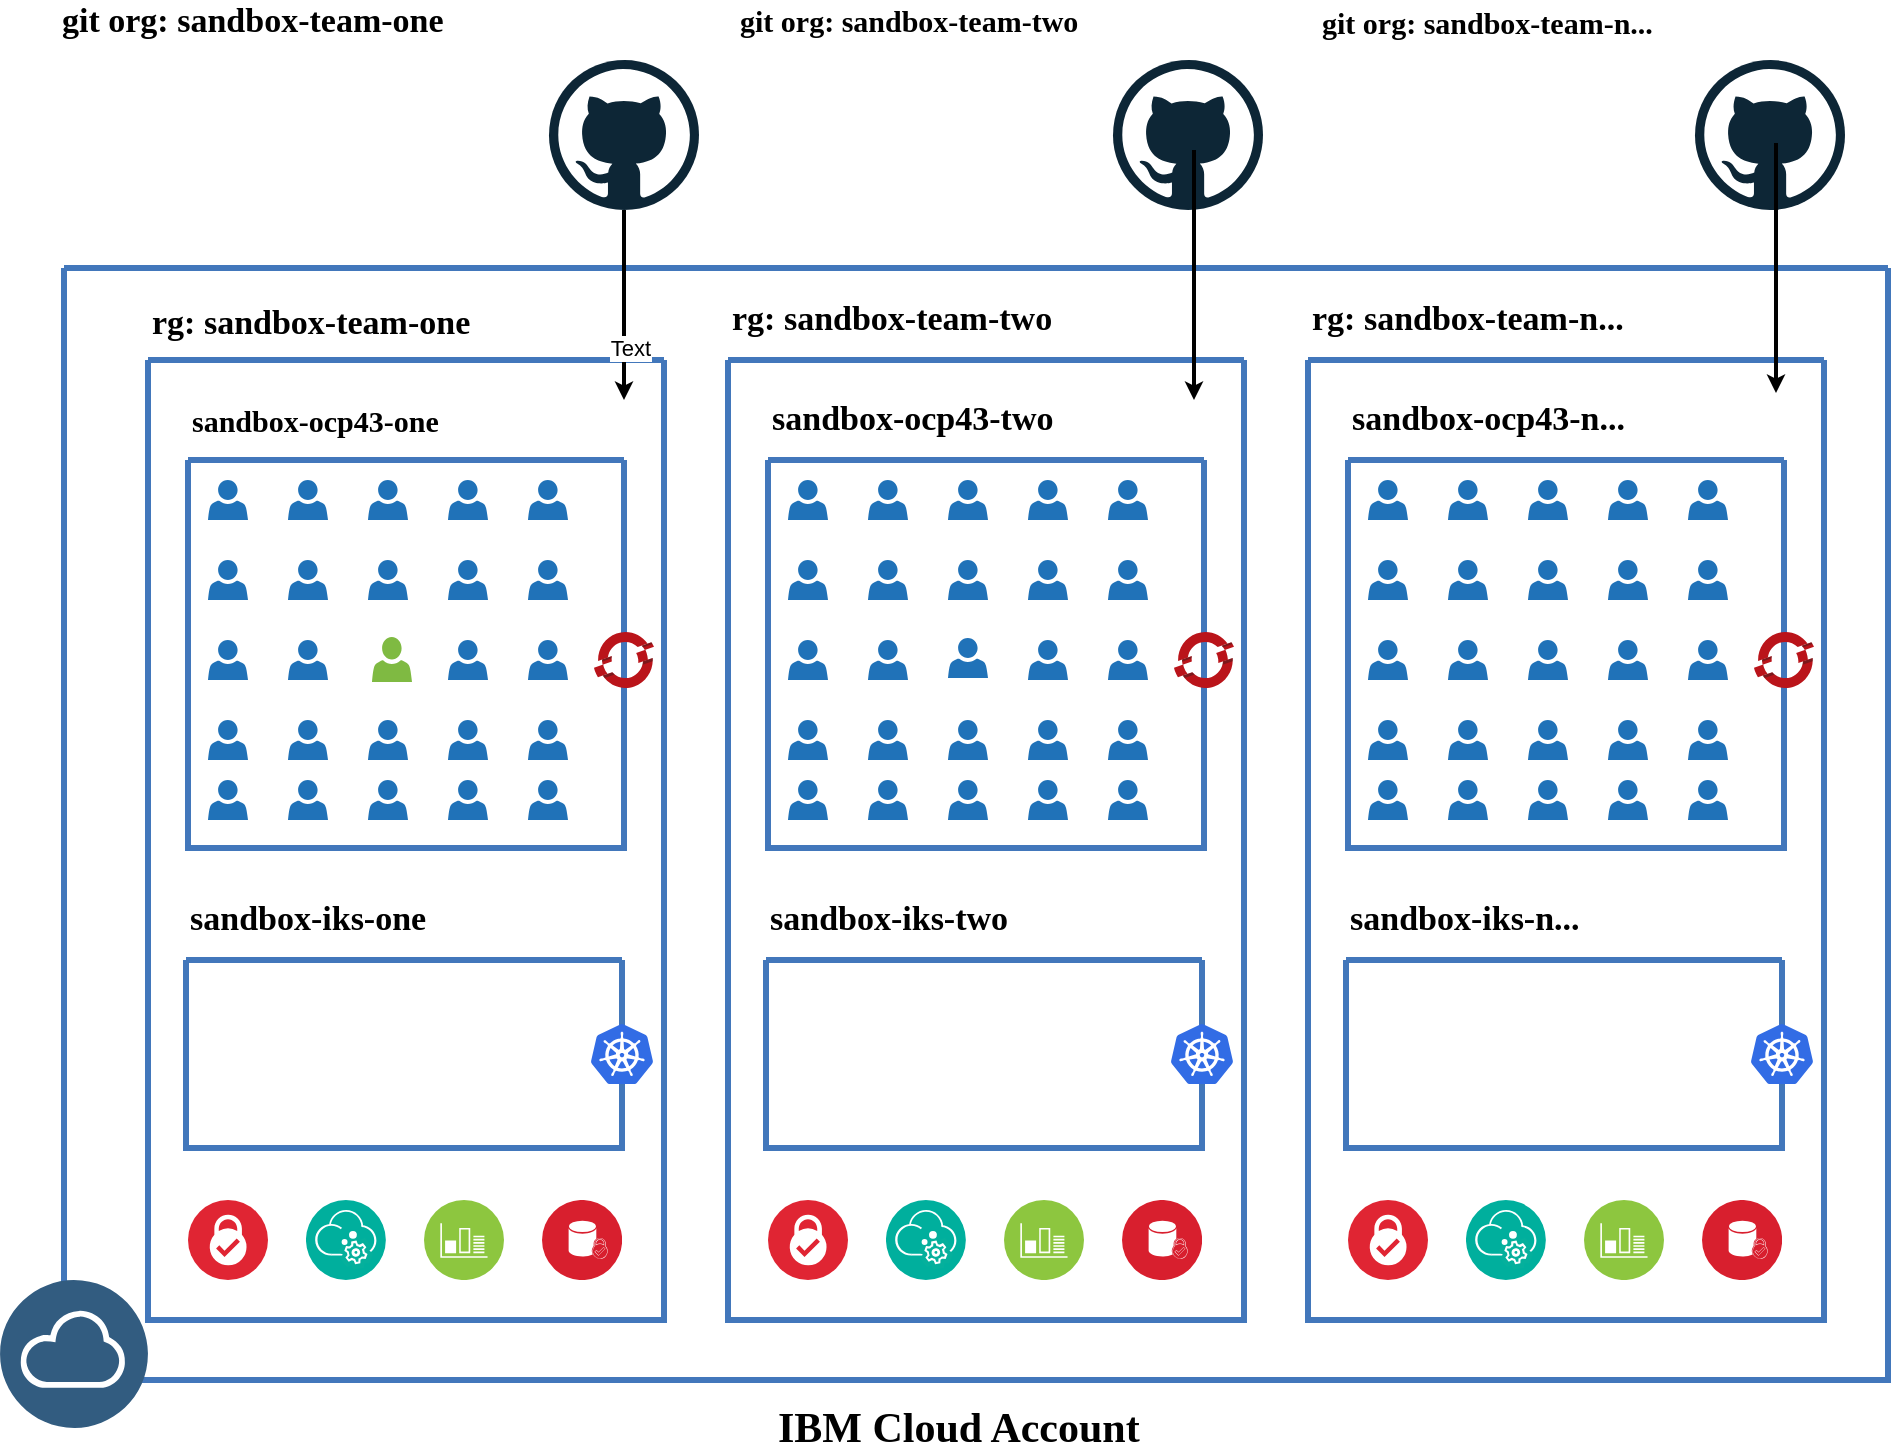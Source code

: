 <mxfile version="13.0.9" type="device"><diagram id="0d7cefc2-ccd6-e077-73ed-a8e48b0cddf6" name="Page-1"><mxGraphModel dx="1213" dy="654" grid="1" gridSize="10" guides="1" tooltips="1" connect="1" arrows="1" fold="1" page="1" pageScale="1" pageWidth="1169" pageHeight="827" background="#ffffff" math="0" shadow="0"><root><mxCell id="0"/><mxCell id="1" parent="0"/><mxCell id="2" value="" style="swimlane;shadow=0;strokeColor=#4277BB;fillColor=#ffffff;fontColor=#4277BB;align=right;startSize=0;collapsible=0;strokeWidth=3;" parent="1" vertex="1"><mxGeometry x="172" y="214" width="912" height="556" as="geometry"/></mxCell><mxCell id="28" value="" style="swimlane;shadow=0;strokeColor=#4277BB;fillColor=#ffffff;fontColor=#4277BB;align=right;startSize=0;collapsible=0;strokeWidth=3;" parent="2" vertex="1"><mxGeometry x="62" y="96" width="218" height="194" as="geometry"/></mxCell><mxCell id="-OOIp1pqSwQMhOezQ7ry-116" value="" style="pointerEvents=1;shadow=0;dashed=0;html=1;strokeColor=none;labelPosition=center;verticalLabelPosition=bottom;verticalAlign=top;outlineConnect=0;align=center;shape=mxgraph.office.users.user;fillColor=#2072B8;rounded=0;fontFamily=Lucida Console;fontSize=17;" parent="28" vertex="1"><mxGeometry x="50" y="10" width="20" height="20" as="geometry"/></mxCell><mxCell id="-OOIp1pqSwQMhOezQ7ry-117" value="" style="pointerEvents=1;shadow=0;dashed=0;html=1;strokeColor=none;labelPosition=center;verticalLabelPosition=bottom;verticalAlign=top;outlineConnect=0;align=center;shape=mxgraph.office.users.user;fillColor=#2072B8;rounded=0;fontFamily=Lucida Console;fontSize=17;" parent="28" vertex="1"><mxGeometry x="90" y="10" width="20" height="20" as="geometry"/></mxCell><mxCell id="-OOIp1pqSwQMhOezQ7ry-118" value="" style="pointerEvents=1;shadow=0;dashed=0;html=1;strokeColor=none;labelPosition=center;verticalLabelPosition=bottom;verticalAlign=top;outlineConnect=0;align=center;shape=mxgraph.office.users.user;fillColor=#2072B8;rounded=0;fontFamily=Lucida Console;fontSize=17;" parent="28" vertex="1"><mxGeometry x="130" y="10" width="20" height="20" as="geometry"/></mxCell><mxCell id="-OOIp1pqSwQMhOezQ7ry-119" value="" style="pointerEvents=1;shadow=0;dashed=0;html=1;strokeColor=none;labelPosition=center;verticalLabelPosition=bottom;verticalAlign=top;outlineConnect=0;align=center;shape=mxgraph.office.users.user;fillColor=#2072B8;rounded=0;fontFamily=Lucida Console;fontSize=17;" parent="28" vertex="1"><mxGeometry x="170" y="10" width="20" height="20" as="geometry"/></mxCell><mxCell id="-OOIp1pqSwQMhOezQ7ry-120" value="" style="pointerEvents=1;shadow=0;dashed=0;html=1;strokeColor=none;labelPosition=center;verticalLabelPosition=bottom;verticalAlign=top;outlineConnect=0;align=center;shape=mxgraph.office.users.user;fillColor=#2072B8;rounded=0;fontFamily=Lucida Console;fontSize=17;" parent="28" vertex="1"><mxGeometry x="10" y="50" width="20" height="20" as="geometry"/></mxCell><mxCell id="-OOIp1pqSwQMhOezQ7ry-121" value="" style="pointerEvents=1;shadow=0;dashed=0;html=1;strokeColor=none;labelPosition=center;verticalLabelPosition=bottom;verticalAlign=top;outlineConnect=0;align=center;shape=mxgraph.office.users.user;fillColor=#2072B8;rounded=0;fontFamily=Lucida Console;fontSize=17;" parent="28" vertex="1"><mxGeometry x="50" y="50" width="20" height="20" as="geometry"/></mxCell><mxCell id="-OOIp1pqSwQMhOezQ7ry-122" value="" style="pointerEvents=1;shadow=0;dashed=0;html=1;strokeColor=none;labelPosition=center;verticalLabelPosition=bottom;verticalAlign=top;outlineConnect=0;align=center;shape=mxgraph.office.users.user;fillColor=#2072B8;rounded=0;fontFamily=Lucida Console;fontSize=17;" parent="28" vertex="1"><mxGeometry x="90" y="50" width="20" height="20" as="geometry"/></mxCell><mxCell id="-OOIp1pqSwQMhOezQ7ry-123" value="" style="pointerEvents=1;shadow=0;dashed=0;html=1;strokeColor=none;labelPosition=center;verticalLabelPosition=bottom;verticalAlign=top;outlineConnect=0;align=center;shape=mxgraph.office.users.user;fillColor=#2072B8;rounded=0;fontFamily=Lucida Console;fontSize=17;" parent="28" vertex="1"><mxGeometry x="130" y="50" width="20" height="20" as="geometry"/></mxCell><mxCell id="-OOIp1pqSwQMhOezQ7ry-124" value="" style="pointerEvents=1;shadow=0;dashed=0;html=1;strokeColor=none;labelPosition=center;verticalLabelPosition=bottom;verticalAlign=top;outlineConnect=0;align=center;shape=mxgraph.office.users.user;fillColor=#2072B8;rounded=0;fontFamily=Lucida Console;fontSize=17;" parent="28" vertex="1"><mxGeometry x="170" y="50" width="20" height="20" as="geometry"/></mxCell><mxCell id="-OOIp1pqSwQMhOezQ7ry-125" value="" style="pointerEvents=1;shadow=0;dashed=0;html=1;strokeColor=none;labelPosition=center;verticalLabelPosition=bottom;verticalAlign=top;outlineConnect=0;align=center;shape=mxgraph.office.users.user;fillColor=#2072B8;rounded=0;fontFamily=Lucida Console;fontSize=17;" parent="28" vertex="1"><mxGeometry x="10" y="90" width="20" height="20" as="geometry"/></mxCell><mxCell id="-OOIp1pqSwQMhOezQ7ry-126" value="" style="pointerEvents=1;shadow=0;dashed=0;html=1;strokeColor=none;labelPosition=center;verticalLabelPosition=bottom;verticalAlign=top;outlineConnect=0;align=center;shape=mxgraph.office.users.user;fillColor=#2072B8;rounded=0;fontFamily=Lucida Console;fontSize=17;" parent="28" vertex="1"><mxGeometry x="50" y="90" width="20" height="20" as="geometry"/></mxCell><mxCell id="-OOIp1pqSwQMhOezQ7ry-128" value="" style="pointerEvents=1;shadow=0;dashed=0;html=1;strokeColor=none;labelPosition=center;verticalLabelPosition=bottom;verticalAlign=top;outlineConnect=0;align=center;shape=mxgraph.office.users.user;fillColor=#2072B8;rounded=0;fontFamily=Lucida Console;fontSize=17;" parent="28" vertex="1"><mxGeometry x="130" y="90" width="20" height="20" as="geometry"/></mxCell><mxCell id="-OOIp1pqSwQMhOezQ7ry-129" value="" style="pointerEvents=1;shadow=0;dashed=0;html=1;strokeColor=none;labelPosition=center;verticalLabelPosition=bottom;verticalAlign=top;outlineConnect=0;align=center;shape=mxgraph.office.users.user;fillColor=#2072B8;rounded=0;fontFamily=Lucida Console;fontSize=17;" parent="28" vertex="1"><mxGeometry x="170" y="90" width="20" height="20" as="geometry"/></mxCell><mxCell id="-OOIp1pqSwQMhOezQ7ry-130" value="" style="pointerEvents=1;shadow=0;dashed=0;html=1;strokeColor=none;labelPosition=center;verticalLabelPosition=bottom;verticalAlign=top;outlineConnect=0;align=center;shape=mxgraph.office.users.user;fillColor=#2072B8;rounded=0;fontFamily=Lucida Console;fontSize=17;" parent="28" vertex="1"><mxGeometry x="10" y="130" width="20" height="20" as="geometry"/></mxCell><mxCell id="-OOIp1pqSwQMhOezQ7ry-131" value="" style="pointerEvents=1;shadow=0;dashed=0;html=1;strokeColor=none;labelPosition=center;verticalLabelPosition=bottom;verticalAlign=top;outlineConnect=0;align=center;shape=mxgraph.office.users.user;fillColor=#2072B8;rounded=0;fontFamily=Lucida Console;fontSize=17;" parent="28" vertex="1"><mxGeometry x="50" y="130" width="20" height="20" as="geometry"/></mxCell><mxCell id="-OOIp1pqSwQMhOezQ7ry-132" value="" style="pointerEvents=1;shadow=0;dashed=0;html=1;strokeColor=none;labelPosition=center;verticalLabelPosition=bottom;verticalAlign=top;outlineConnect=0;align=center;shape=mxgraph.office.users.user;fillColor=#2072B8;rounded=0;fontFamily=Lucida Console;fontSize=17;" parent="28" vertex="1"><mxGeometry x="90" y="130" width="20" height="20" as="geometry"/></mxCell><mxCell id="-OOIp1pqSwQMhOezQ7ry-133" value="" style="pointerEvents=1;shadow=0;dashed=0;html=1;strokeColor=none;labelPosition=center;verticalLabelPosition=bottom;verticalAlign=top;outlineConnect=0;align=center;shape=mxgraph.office.users.user;fillColor=#2072B8;rounded=0;fontFamily=Lucida Console;fontSize=17;" parent="28" vertex="1"><mxGeometry x="130" y="130" width="20" height="20" as="geometry"/></mxCell><mxCell id="-OOIp1pqSwQMhOezQ7ry-134" value="" style="pointerEvents=1;shadow=0;dashed=0;html=1;strokeColor=none;labelPosition=center;verticalLabelPosition=bottom;verticalAlign=top;outlineConnect=0;align=center;shape=mxgraph.office.users.user;fillColor=#2072B8;rounded=0;fontFamily=Lucida Console;fontSize=17;" parent="28" vertex="1"><mxGeometry x="170" y="130" width="20" height="20" as="geometry"/></mxCell><mxCell id="-OOIp1pqSwQMhOezQ7ry-135" value="" style="pointerEvents=1;shadow=0;dashed=0;html=1;strokeColor=none;labelPosition=center;verticalLabelPosition=bottom;verticalAlign=top;outlineConnect=0;align=center;shape=mxgraph.office.users.user;fillColor=#2072B8;rounded=0;fontFamily=Lucida Console;fontSize=17;" parent="28" vertex="1"><mxGeometry x="10" y="160" width="20" height="20" as="geometry"/></mxCell><mxCell id="-OOIp1pqSwQMhOezQ7ry-136" value="" style="pointerEvents=1;shadow=0;dashed=0;html=1;strokeColor=none;labelPosition=center;verticalLabelPosition=bottom;verticalAlign=top;outlineConnect=0;align=center;shape=mxgraph.office.users.user;fillColor=#2072B8;rounded=0;fontFamily=Lucida Console;fontSize=17;" parent="28" vertex="1"><mxGeometry x="50" y="160" width="20" height="20" as="geometry"/></mxCell><mxCell id="-OOIp1pqSwQMhOezQ7ry-137" value="" style="pointerEvents=1;shadow=0;dashed=0;html=1;strokeColor=none;labelPosition=center;verticalLabelPosition=bottom;verticalAlign=top;outlineConnect=0;align=center;shape=mxgraph.office.users.user;fillColor=#2072B8;rounded=0;fontFamily=Lucida Console;fontSize=17;" parent="28" vertex="1"><mxGeometry x="90" y="160" width="20" height="20" as="geometry"/></mxCell><mxCell id="-OOIp1pqSwQMhOezQ7ry-138" value="" style="pointerEvents=1;shadow=0;dashed=0;html=1;strokeColor=none;labelPosition=center;verticalLabelPosition=bottom;verticalAlign=top;outlineConnect=0;align=center;shape=mxgraph.office.users.user;fillColor=#2072B8;rounded=0;fontFamily=Lucida Console;fontSize=17;" parent="28" vertex="1"><mxGeometry x="130" y="160" width="20" height="20" as="geometry"/></mxCell><mxCell id="-OOIp1pqSwQMhOezQ7ry-139" value="" style="pointerEvents=1;shadow=0;dashed=0;html=1;strokeColor=none;labelPosition=center;verticalLabelPosition=bottom;verticalAlign=top;outlineConnect=0;align=center;shape=mxgraph.office.users.user;fillColor=#2072B8;rounded=0;fontFamily=Lucida Console;fontSize=17;" parent="28" vertex="1"><mxGeometry x="170" y="160" width="20" height="20" as="geometry"/></mxCell><mxCell id="-OOIp1pqSwQMhOezQ7ry-141" value="" style="pointerEvents=1;shadow=0;dashed=0;html=1;strokeColor=none;labelPosition=center;verticalLabelPosition=bottom;verticalAlign=top;outlineConnect=0;align=center;shape=mxgraph.office.users.user;fillColor=#7FBA42;rounded=0;fontFamily=Lucida Console;fontSize=17;" parent="28" vertex="1"><mxGeometry x="92" y="88.5" width="20" height="22.5" as="geometry"/></mxCell><mxCell id="-OOIp1pqSwQMhOezQ7ry-110" value="" style="aspect=fixed;html=1;points=[];align=center;image;fontSize=12;image=img/lib/mscae/OpenShift.svg;rounded=0;" parent="28" vertex="1"><mxGeometry x="203" y="86" width="30" height="28" as="geometry"/></mxCell><mxCell id="-OOIp1pqSwQMhOezQ7ry-109" value="&lt;font face=&quot;Verdana&quot; style=&quot;font-size: 17px&quot;&gt;rg: sandbox-team-one&lt;/font&gt;" style="text;html=1;strokeColor=none;fillColor=none;align=left;verticalAlign=middle;whiteSpace=wrap;rounded=0;fontStyle=1;fontFamily=Lucida Console;fontSize=21;" parent="2" vertex="1"><mxGeometry x="42" y="16" width="238" height="20" as="geometry"/></mxCell><mxCell id="-OOIp1pqSwQMhOezQ7ry-114" value="sandbox-ocp43-one" style="text;html=1;strokeColor=none;fillColor=none;align=left;verticalAlign=middle;whiteSpace=wrap;rounded=0;fontStyle=1;fontFamily=Verdana;fontSize=15;" parent="2" vertex="1"><mxGeometry x="62" y="66" width="218" height="20" as="geometry"/></mxCell><mxCell id="-OOIp1pqSwQMhOezQ7ry-167" value="" style="swimlane;shadow=0;strokeColor=#4277BB;fillColor=#ffffff;fontColor=#4277BB;align=right;startSize=0;collapsible=0;strokeWidth=3;" parent="2" vertex="1"><mxGeometry x="61" y="346" width="218" height="94" as="geometry"/></mxCell><mxCell id="-OOIp1pqSwQMhOezQ7ry-192" value="" style="aspect=fixed;html=1;points=[];align=center;image;fontSize=12;image=img/lib/mscae/Kubernetes.svg;rounded=0;" parent="-OOIp1pqSwQMhOezQ7ry-167" vertex="1"><mxGeometry x="202.5" y="32" width="31" height="30" as="geometry"/></mxCell><mxCell id="-OOIp1pqSwQMhOezQ7ry-193" value="" style="aspect=fixed;perimeter=ellipsePerimeter;html=1;align=center;shadow=0;dashed=0;fontColor=#4277BB;labelBackgroundColor=#ffffff;fontSize=12;spacingTop=3;image;image=img/lib/ibm/security/security_services.svg;rounded=0;" parent="2" vertex="1"><mxGeometry x="62" y="466" width="40" height="40" as="geometry"/></mxCell><mxCell id="-OOIp1pqSwQMhOezQ7ry-194" value="" style="aspect=fixed;perimeter=ellipsePerimeter;html=1;align=center;shadow=0;dashed=0;fontColor=#4277BB;labelBackgroundColor=#ffffff;fontSize=12;spacingTop=3;image;image=img/lib/ibm/management/data_services.svg;rounded=0;" parent="2" vertex="1"><mxGeometry x="121" y="466" width="40" height="40" as="geometry"/></mxCell><mxCell id="-OOIp1pqSwQMhOezQ7ry-195" value="" style="aspect=fixed;perimeter=ellipsePerimeter;html=1;align=center;shadow=0;dashed=0;fontColor=#4277BB;labelBackgroundColor=#ffffff;fontSize=12;spacingTop=3;image;image=img/lib/ibm/infrastructure/monitoring_logging.svg;rounded=0;" parent="2" vertex="1"><mxGeometry x="180" y="466" width="40" height="40" as="geometry"/></mxCell><mxCell id="-OOIp1pqSwQMhOezQ7ry-199" value="" style="aspect=fixed;perimeter=ellipsePerimeter;html=1;align=center;shadow=0;dashed=0;fontColor=#4277BB;labelBackgroundColor=#ffffff;fontSize=12;spacingTop=3;image;image=img/lib/ibm/security/data_security.svg;rounded=0;" parent="2" vertex="1"><mxGeometry x="239" y="466" width="40" height="40" as="geometry"/></mxCell><mxCell id="-OOIp1pqSwQMhOezQ7ry-200" value="sandbox-iks-one" style="text;html=1;strokeColor=none;fillColor=none;align=left;verticalAlign=middle;whiteSpace=wrap;rounded=0;fontStyle=1;fontFamily=Verdana;fontSize=17;" parent="2" vertex="1"><mxGeometry x="61" y="316" width="218" height="20" as="geometry"/></mxCell><mxCell id="-OOIp1pqSwQMhOezQ7ry-201" value="" style="swimlane;shadow=0;strokeColor=#4277BB;fillColor=#ffffff;fontColor=#4277BB;align=right;startSize=0;collapsible=0;strokeWidth=3;" parent="2" vertex="1"><mxGeometry x="352" y="96" width="218" height="194" as="geometry"/></mxCell><mxCell id="-OOIp1pqSwQMhOezQ7ry-202" value="" style="pointerEvents=1;shadow=0;dashed=0;html=1;strokeColor=none;labelPosition=center;verticalLabelPosition=bottom;verticalAlign=top;outlineConnect=0;align=center;shape=mxgraph.office.users.user;fillColor=#2072B8;rounded=0;fontFamily=Lucida Console;fontSize=17;" parent="-OOIp1pqSwQMhOezQ7ry-201" vertex="1"><mxGeometry x="50" y="10" width="20" height="20" as="geometry"/></mxCell><mxCell id="-OOIp1pqSwQMhOezQ7ry-203" value="" style="pointerEvents=1;shadow=0;dashed=0;html=1;strokeColor=none;labelPosition=center;verticalLabelPosition=bottom;verticalAlign=top;outlineConnect=0;align=center;shape=mxgraph.office.users.user;fillColor=#2072B8;rounded=0;fontFamily=Lucida Console;fontSize=17;" parent="-OOIp1pqSwQMhOezQ7ry-201" vertex="1"><mxGeometry x="90" y="10" width="20" height="20" as="geometry"/></mxCell><mxCell id="-OOIp1pqSwQMhOezQ7ry-204" value="" style="pointerEvents=1;shadow=0;dashed=0;html=1;strokeColor=none;labelPosition=center;verticalLabelPosition=bottom;verticalAlign=top;outlineConnect=0;align=center;shape=mxgraph.office.users.user;fillColor=#2072B8;rounded=0;fontFamily=Lucida Console;fontSize=17;" parent="-OOIp1pqSwQMhOezQ7ry-201" vertex="1"><mxGeometry x="130" y="10" width="20" height="20" as="geometry"/></mxCell><mxCell id="-OOIp1pqSwQMhOezQ7ry-205" value="" style="pointerEvents=1;shadow=0;dashed=0;html=1;strokeColor=none;labelPosition=center;verticalLabelPosition=bottom;verticalAlign=top;outlineConnect=0;align=center;shape=mxgraph.office.users.user;fillColor=#2072B8;rounded=0;fontFamily=Lucida Console;fontSize=17;" parent="-OOIp1pqSwQMhOezQ7ry-201" vertex="1"><mxGeometry x="170" y="10" width="20" height="20" as="geometry"/></mxCell><mxCell id="-OOIp1pqSwQMhOezQ7ry-206" value="" style="pointerEvents=1;shadow=0;dashed=0;html=1;strokeColor=none;labelPosition=center;verticalLabelPosition=bottom;verticalAlign=top;outlineConnect=0;align=center;shape=mxgraph.office.users.user;fillColor=#2072B8;rounded=0;fontFamily=Lucida Console;fontSize=17;" parent="-OOIp1pqSwQMhOezQ7ry-201" vertex="1"><mxGeometry x="10" y="50" width="20" height="20" as="geometry"/></mxCell><mxCell id="-OOIp1pqSwQMhOezQ7ry-207" value="" style="pointerEvents=1;shadow=0;dashed=0;html=1;strokeColor=none;labelPosition=center;verticalLabelPosition=bottom;verticalAlign=top;outlineConnect=0;align=center;shape=mxgraph.office.users.user;fillColor=#2072B8;rounded=0;fontFamily=Lucida Console;fontSize=17;" parent="-OOIp1pqSwQMhOezQ7ry-201" vertex="1"><mxGeometry x="50" y="50" width="20" height="20" as="geometry"/></mxCell><mxCell id="-OOIp1pqSwQMhOezQ7ry-208" value="" style="pointerEvents=1;shadow=0;dashed=0;html=1;strokeColor=none;labelPosition=center;verticalLabelPosition=bottom;verticalAlign=top;outlineConnect=0;align=center;shape=mxgraph.office.users.user;fillColor=#2072B8;rounded=0;fontFamily=Lucida Console;fontSize=17;" parent="-OOIp1pqSwQMhOezQ7ry-201" vertex="1"><mxGeometry x="90" y="50" width="20" height="20" as="geometry"/></mxCell><mxCell id="-OOIp1pqSwQMhOezQ7ry-209" value="" style="pointerEvents=1;shadow=0;dashed=0;html=1;strokeColor=none;labelPosition=center;verticalLabelPosition=bottom;verticalAlign=top;outlineConnect=0;align=center;shape=mxgraph.office.users.user;fillColor=#2072B8;rounded=0;fontFamily=Lucida Console;fontSize=17;" parent="-OOIp1pqSwQMhOezQ7ry-201" vertex="1"><mxGeometry x="130" y="50" width="20" height="20" as="geometry"/></mxCell><mxCell id="-OOIp1pqSwQMhOezQ7ry-210" value="" style="pointerEvents=1;shadow=0;dashed=0;html=1;strokeColor=none;labelPosition=center;verticalLabelPosition=bottom;verticalAlign=top;outlineConnect=0;align=center;shape=mxgraph.office.users.user;fillColor=#2072B8;rounded=0;fontFamily=Lucida Console;fontSize=17;" parent="-OOIp1pqSwQMhOezQ7ry-201" vertex="1"><mxGeometry x="170" y="50" width="20" height="20" as="geometry"/></mxCell><mxCell id="-OOIp1pqSwQMhOezQ7ry-211" value="" style="pointerEvents=1;shadow=0;dashed=0;html=1;strokeColor=none;labelPosition=center;verticalLabelPosition=bottom;verticalAlign=top;outlineConnect=0;align=center;shape=mxgraph.office.users.user;fillColor=#2072B8;rounded=0;fontFamily=Lucida Console;fontSize=17;" parent="-OOIp1pqSwQMhOezQ7ry-201" vertex="1"><mxGeometry x="10" y="90" width="20" height="20" as="geometry"/></mxCell><mxCell id="-OOIp1pqSwQMhOezQ7ry-212" value="" style="pointerEvents=1;shadow=0;dashed=0;html=1;strokeColor=none;labelPosition=center;verticalLabelPosition=bottom;verticalAlign=top;outlineConnect=0;align=center;shape=mxgraph.office.users.user;fillColor=#2072B8;rounded=0;fontFamily=Lucida Console;fontSize=17;" parent="-OOIp1pqSwQMhOezQ7ry-201" vertex="1"><mxGeometry x="50" y="90" width="20" height="20" as="geometry"/></mxCell><mxCell id="-OOIp1pqSwQMhOezQ7ry-213" value="" style="pointerEvents=1;shadow=0;dashed=0;html=1;strokeColor=none;labelPosition=center;verticalLabelPosition=bottom;verticalAlign=top;outlineConnect=0;align=center;shape=mxgraph.office.users.user;fillColor=#2072B8;rounded=0;fontFamily=Lucida Console;fontSize=17;" parent="-OOIp1pqSwQMhOezQ7ry-201" vertex="1"><mxGeometry x="130" y="90" width="20" height="20" as="geometry"/></mxCell><mxCell id="-OOIp1pqSwQMhOezQ7ry-214" value="" style="pointerEvents=1;shadow=0;dashed=0;html=1;strokeColor=none;labelPosition=center;verticalLabelPosition=bottom;verticalAlign=top;outlineConnect=0;align=center;shape=mxgraph.office.users.user;fillColor=#2072B8;rounded=0;fontFamily=Lucida Console;fontSize=17;" parent="-OOIp1pqSwQMhOezQ7ry-201" vertex="1"><mxGeometry x="170" y="90" width="20" height="20" as="geometry"/></mxCell><mxCell id="-OOIp1pqSwQMhOezQ7ry-215" value="" style="pointerEvents=1;shadow=0;dashed=0;html=1;strokeColor=none;labelPosition=center;verticalLabelPosition=bottom;verticalAlign=top;outlineConnect=0;align=center;shape=mxgraph.office.users.user;fillColor=#2072B8;rounded=0;fontFamily=Lucida Console;fontSize=17;" parent="-OOIp1pqSwQMhOezQ7ry-201" vertex="1"><mxGeometry x="10" y="130" width="20" height="20" as="geometry"/></mxCell><mxCell id="-OOIp1pqSwQMhOezQ7ry-216" value="" style="pointerEvents=1;shadow=0;dashed=0;html=1;strokeColor=none;labelPosition=center;verticalLabelPosition=bottom;verticalAlign=top;outlineConnect=0;align=center;shape=mxgraph.office.users.user;fillColor=#2072B8;rounded=0;fontFamily=Lucida Console;fontSize=17;" parent="-OOIp1pqSwQMhOezQ7ry-201" vertex="1"><mxGeometry x="50" y="130" width="20" height="20" as="geometry"/></mxCell><mxCell id="-OOIp1pqSwQMhOezQ7ry-217" value="" style="pointerEvents=1;shadow=0;dashed=0;html=1;strokeColor=none;labelPosition=center;verticalLabelPosition=bottom;verticalAlign=top;outlineConnect=0;align=center;shape=mxgraph.office.users.user;fillColor=#2072B8;rounded=0;fontFamily=Lucida Console;fontSize=17;" parent="-OOIp1pqSwQMhOezQ7ry-201" vertex="1"><mxGeometry x="90" y="130" width="20" height="20" as="geometry"/></mxCell><mxCell id="-OOIp1pqSwQMhOezQ7ry-218" value="" style="pointerEvents=1;shadow=0;dashed=0;html=1;strokeColor=none;labelPosition=center;verticalLabelPosition=bottom;verticalAlign=top;outlineConnect=0;align=center;shape=mxgraph.office.users.user;fillColor=#2072B8;rounded=0;fontFamily=Lucida Console;fontSize=17;" parent="-OOIp1pqSwQMhOezQ7ry-201" vertex="1"><mxGeometry x="130" y="130" width="20" height="20" as="geometry"/></mxCell><mxCell id="-OOIp1pqSwQMhOezQ7ry-219" value="" style="pointerEvents=1;shadow=0;dashed=0;html=1;strokeColor=none;labelPosition=center;verticalLabelPosition=bottom;verticalAlign=top;outlineConnect=0;align=center;shape=mxgraph.office.users.user;fillColor=#2072B8;rounded=0;fontFamily=Lucida Console;fontSize=17;" parent="-OOIp1pqSwQMhOezQ7ry-201" vertex="1"><mxGeometry x="170" y="130" width="20" height="20" as="geometry"/></mxCell><mxCell id="-OOIp1pqSwQMhOezQ7ry-220" value="" style="pointerEvents=1;shadow=0;dashed=0;html=1;strokeColor=none;labelPosition=center;verticalLabelPosition=bottom;verticalAlign=top;outlineConnect=0;align=center;shape=mxgraph.office.users.user;fillColor=#2072B8;rounded=0;fontFamily=Lucida Console;fontSize=17;" parent="-OOIp1pqSwQMhOezQ7ry-201" vertex="1"><mxGeometry x="10" y="160" width="20" height="20" as="geometry"/></mxCell><mxCell id="-OOIp1pqSwQMhOezQ7ry-221" value="" style="pointerEvents=1;shadow=0;dashed=0;html=1;strokeColor=none;labelPosition=center;verticalLabelPosition=bottom;verticalAlign=top;outlineConnect=0;align=center;shape=mxgraph.office.users.user;fillColor=#2072B8;rounded=0;fontFamily=Lucida Console;fontSize=17;" parent="-OOIp1pqSwQMhOezQ7ry-201" vertex="1"><mxGeometry x="50" y="160" width="20" height="20" as="geometry"/></mxCell><mxCell id="-OOIp1pqSwQMhOezQ7ry-222" value="" style="pointerEvents=1;shadow=0;dashed=0;html=1;strokeColor=none;labelPosition=center;verticalLabelPosition=bottom;verticalAlign=top;outlineConnect=0;align=center;shape=mxgraph.office.users.user;fillColor=#2072B8;rounded=0;fontFamily=Lucida Console;fontSize=17;" parent="-OOIp1pqSwQMhOezQ7ry-201" vertex="1"><mxGeometry x="90" y="160" width="20" height="20" as="geometry"/></mxCell><mxCell id="-OOIp1pqSwQMhOezQ7ry-223" value="" style="pointerEvents=1;shadow=0;dashed=0;html=1;strokeColor=none;labelPosition=center;verticalLabelPosition=bottom;verticalAlign=top;outlineConnect=0;align=center;shape=mxgraph.office.users.user;fillColor=#2072B8;rounded=0;fontFamily=Lucida Console;fontSize=17;" parent="-OOIp1pqSwQMhOezQ7ry-201" vertex="1"><mxGeometry x="130" y="160" width="20" height="20" as="geometry"/></mxCell><mxCell id="-OOIp1pqSwQMhOezQ7ry-224" value="" style="pointerEvents=1;shadow=0;dashed=0;html=1;strokeColor=none;labelPosition=center;verticalLabelPosition=bottom;verticalAlign=top;outlineConnect=0;align=center;shape=mxgraph.office.users.user;fillColor=#2072B8;rounded=0;fontFamily=Lucida Console;fontSize=17;" parent="-OOIp1pqSwQMhOezQ7ry-201" vertex="1"><mxGeometry x="170" y="160" width="20" height="20" as="geometry"/></mxCell><mxCell id="-OOIp1pqSwQMhOezQ7ry-226" value="" style="aspect=fixed;html=1;points=[];align=center;image;fontSize=12;image=img/lib/mscae/OpenShift.svg;rounded=0;" parent="-OOIp1pqSwQMhOezQ7ry-201" vertex="1"><mxGeometry x="203" y="86" width="30" height="28" as="geometry"/></mxCell><mxCell id="SDBtwPa_CXdhJdDUrh7E-28" value="" style="pointerEvents=1;shadow=0;dashed=0;html=1;strokeColor=none;labelPosition=center;verticalLabelPosition=bottom;verticalAlign=top;outlineConnect=0;align=center;shape=mxgraph.office.users.user;fillColor=#2072B8;rounded=0;fontFamily=Lucida Console;fontSize=17;" parent="-OOIp1pqSwQMhOezQ7ry-201" vertex="1"><mxGeometry x="90" y="89" width="20" height="20" as="geometry"/></mxCell><mxCell id="-OOIp1pqSwQMhOezQ7ry-227" value="rg: sandbox-team-two" style="text;html=1;strokeColor=none;fillColor=none;align=left;verticalAlign=middle;whiteSpace=wrap;rounded=0;fontStyle=1;fontFamily=Verdana;fontSize=17;" parent="2" vertex="1"><mxGeometry x="332" y="16" width="238" height="20" as="geometry"/></mxCell><mxCell id="-OOIp1pqSwQMhOezQ7ry-228" value="sandbox-ocp43-two" style="text;html=1;strokeColor=none;fillColor=none;align=left;verticalAlign=middle;whiteSpace=wrap;rounded=0;fontStyle=1;fontFamily=Verdana;fontSize=17;" parent="2" vertex="1"><mxGeometry x="352" y="66" width="218" height="20" as="geometry"/></mxCell><mxCell id="-OOIp1pqSwQMhOezQ7ry-229" value="" style="swimlane;shadow=0;strokeColor=#4277BB;fillColor=#ffffff;fontColor=#4277BB;align=right;startSize=0;collapsible=0;strokeWidth=3;" parent="2" vertex="1"><mxGeometry x="351" y="346" width="218" height="94" as="geometry"/></mxCell><mxCell id="-OOIp1pqSwQMhOezQ7ry-230" value="" style="aspect=fixed;html=1;points=[];align=center;image;fontSize=12;image=img/lib/mscae/Kubernetes.svg;rounded=0;" parent="-OOIp1pqSwQMhOezQ7ry-229" vertex="1"><mxGeometry x="202.5" y="32" width="31" height="30" as="geometry"/></mxCell><mxCell id="-OOIp1pqSwQMhOezQ7ry-231" value="" style="aspect=fixed;perimeter=ellipsePerimeter;html=1;align=center;shadow=0;dashed=0;fontColor=#4277BB;labelBackgroundColor=#ffffff;fontSize=12;spacingTop=3;image;image=img/lib/ibm/security/security_services.svg;rounded=0;" parent="2" vertex="1"><mxGeometry x="352" y="466" width="40" height="40" as="geometry"/></mxCell><mxCell id="-OOIp1pqSwQMhOezQ7ry-232" value="" style="aspect=fixed;perimeter=ellipsePerimeter;html=1;align=center;shadow=0;dashed=0;fontColor=#4277BB;labelBackgroundColor=#ffffff;fontSize=12;spacingTop=3;image;image=img/lib/ibm/management/data_services.svg;rounded=0;" parent="2" vertex="1"><mxGeometry x="411" y="466" width="40" height="40" as="geometry"/></mxCell><mxCell id="-OOIp1pqSwQMhOezQ7ry-233" value="" style="aspect=fixed;perimeter=ellipsePerimeter;html=1;align=center;shadow=0;dashed=0;fontColor=#4277BB;labelBackgroundColor=#ffffff;fontSize=12;spacingTop=3;image;image=img/lib/ibm/infrastructure/monitoring_logging.svg;rounded=0;" parent="2" vertex="1"><mxGeometry x="470" y="466" width="40" height="40" as="geometry"/></mxCell><mxCell id="-OOIp1pqSwQMhOezQ7ry-234" value="" style="aspect=fixed;perimeter=ellipsePerimeter;html=1;align=center;shadow=0;dashed=0;fontColor=#4277BB;labelBackgroundColor=#ffffff;fontSize=12;spacingTop=3;image;image=img/lib/ibm/security/data_security.svg;rounded=0;" parent="2" vertex="1"><mxGeometry x="529" y="466" width="40" height="40" as="geometry"/></mxCell><mxCell id="-OOIp1pqSwQMhOezQ7ry-235" value="sandbox-iks-two" style="text;html=1;strokeColor=none;fillColor=none;align=left;verticalAlign=middle;whiteSpace=wrap;rounded=0;fontStyle=1;fontFamily=Verdana;fontSize=17;" parent="2" vertex="1"><mxGeometry x="351" y="316" width="218" height="20" as="geometry"/></mxCell><mxCell id="-OOIp1pqSwQMhOezQ7ry-236" value="" style="swimlane;shadow=0;strokeColor=#4277BB;fillColor=#ffffff;fontColor=#4277BB;align=right;startSize=0;collapsible=0;strokeWidth=3;" parent="2" vertex="1"><mxGeometry x="332" y="46" width="258" height="480" as="geometry"/></mxCell><mxCell id="-OOIp1pqSwQMhOezQ7ry-237" value="" style="pointerEvents=1;shadow=0;dashed=0;html=1;strokeColor=none;labelPosition=center;verticalLabelPosition=bottom;verticalAlign=top;outlineConnect=0;align=center;shape=mxgraph.office.users.user;fillColor=#2072B8;rounded=0;fontFamily=Lucida Console;fontSize=17;" parent="-OOIp1pqSwQMhOezQ7ry-236" vertex="1"><mxGeometry x="30" y="60" width="20" height="20" as="geometry"/></mxCell><mxCell id="-OOIp1pqSwQMhOezQ7ry-238" value="" style="swimlane;shadow=0;strokeColor=#4277BB;fillColor=#ffffff;fontColor=#4277BB;align=right;startSize=0;collapsible=0;strokeWidth=3;" parent="2" vertex="1"><mxGeometry x="642" y="96" width="218" height="194" as="geometry"/></mxCell><mxCell id="-OOIp1pqSwQMhOezQ7ry-239" value="" style="pointerEvents=1;shadow=0;dashed=0;html=1;strokeColor=none;labelPosition=center;verticalLabelPosition=bottom;verticalAlign=top;outlineConnect=0;align=center;shape=mxgraph.office.users.user;fillColor=#2072B8;rounded=0;fontFamily=Lucida Console;fontSize=17;" parent="-OOIp1pqSwQMhOezQ7ry-238" vertex="1"><mxGeometry x="50" y="10" width="20" height="20" as="geometry"/></mxCell><mxCell id="-OOIp1pqSwQMhOezQ7ry-240" value="" style="pointerEvents=1;shadow=0;dashed=0;html=1;strokeColor=none;labelPosition=center;verticalLabelPosition=bottom;verticalAlign=top;outlineConnect=0;align=center;shape=mxgraph.office.users.user;fillColor=#2072B8;rounded=0;fontFamily=Lucida Console;fontSize=17;" parent="-OOIp1pqSwQMhOezQ7ry-238" vertex="1"><mxGeometry x="90" y="10" width="20" height="20" as="geometry"/></mxCell><mxCell id="-OOIp1pqSwQMhOezQ7ry-241" value="" style="pointerEvents=1;shadow=0;dashed=0;html=1;strokeColor=none;labelPosition=center;verticalLabelPosition=bottom;verticalAlign=top;outlineConnect=0;align=center;shape=mxgraph.office.users.user;fillColor=#2072B8;rounded=0;fontFamily=Lucida Console;fontSize=17;" parent="-OOIp1pqSwQMhOezQ7ry-238" vertex="1"><mxGeometry x="130" y="10" width="20" height="20" as="geometry"/></mxCell><mxCell id="-OOIp1pqSwQMhOezQ7ry-242" value="" style="pointerEvents=1;shadow=0;dashed=0;html=1;strokeColor=none;labelPosition=center;verticalLabelPosition=bottom;verticalAlign=top;outlineConnect=0;align=center;shape=mxgraph.office.users.user;fillColor=#2072B8;rounded=0;fontFamily=Lucida Console;fontSize=17;" parent="-OOIp1pqSwQMhOezQ7ry-238" vertex="1"><mxGeometry x="170" y="10" width="20" height="20" as="geometry"/></mxCell><mxCell id="-OOIp1pqSwQMhOezQ7ry-243" value="" style="pointerEvents=1;shadow=0;dashed=0;html=1;strokeColor=none;labelPosition=center;verticalLabelPosition=bottom;verticalAlign=top;outlineConnect=0;align=center;shape=mxgraph.office.users.user;fillColor=#2072B8;rounded=0;fontFamily=Lucida Console;fontSize=17;" parent="-OOIp1pqSwQMhOezQ7ry-238" vertex="1"><mxGeometry x="10" y="50" width="20" height="20" as="geometry"/></mxCell><mxCell id="-OOIp1pqSwQMhOezQ7ry-244" value="" style="pointerEvents=1;shadow=0;dashed=0;html=1;strokeColor=none;labelPosition=center;verticalLabelPosition=bottom;verticalAlign=top;outlineConnect=0;align=center;shape=mxgraph.office.users.user;fillColor=#2072B8;rounded=0;fontFamily=Lucida Console;fontSize=17;" parent="-OOIp1pqSwQMhOezQ7ry-238" vertex="1"><mxGeometry x="50" y="50" width="20" height="20" as="geometry"/></mxCell><mxCell id="-OOIp1pqSwQMhOezQ7ry-245" value="" style="pointerEvents=1;shadow=0;dashed=0;html=1;strokeColor=none;labelPosition=center;verticalLabelPosition=bottom;verticalAlign=top;outlineConnect=0;align=center;shape=mxgraph.office.users.user;fillColor=#2072B8;rounded=0;fontFamily=Lucida Console;fontSize=17;" parent="-OOIp1pqSwQMhOezQ7ry-238" vertex="1"><mxGeometry x="90" y="50" width="20" height="20" as="geometry"/></mxCell><mxCell id="-OOIp1pqSwQMhOezQ7ry-246" value="" style="pointerEvents=1;shadow=0;dashed=0;html=1;strokeColor=none;labelPosition=center;verticalLabelPosition=bottom;verticalAlign=top;outlineConnect=0;align=center;shape=mxgraph.office.users.user;fillColor=#2072B8;rounded=0;fontFamily=Lucida Console;fontSize=17;" parent="-OOIp1pqSwQMhOezQ7ry-238" vertex="1"><mxGeometry x="130" y="50" width="20" height="20" as="geometry"/></mxCell><mxCell id="-OOIp1pqSwQMhOezQ7ry-247" value="" style="pointerEvents=1;shadow=0;dashed=0;html=1;strokeColor=none;labelPosition=center;verticalLabelPosition=bottom;verticalAlign=top;outlineConnect=0;align=center;shape=mxgraph.office.users.user;fillColor=#2072B8;rounded=0;fontFamily=Lucida Console;fontSize=17;" parent="-OOIp1pqSwQMhOezQ7ry-238" vertex="1"><mxGeometry x="170" y="50" width="20" height="20" as="geometry"/></mxCell><mxCell id="-OOIp1pqSwQMhOezQ7ry-248" value="" style="pointerEvents=1;shadow=0;dashed=0;html=1;strokeColor=none;labelPosition=center;verticalLabelPosition=bottom;verticalAlign=top;outlineConnect=0;align=center;shape=mxgraph.office.users.user;fillColor=#2072B8;rounded=0;fontFamily=Lucida Console;fontSize=17;" parent="-OOIp1pqSwQMhOezQ7ry-238" vertex="1"><mxGeometry x="10" y="90" width="20" height="20" as="geometry"/></mxCell><mxCell id="-OOIp1pqSwQMhOezQ7ry-249" value="" style="pointerEvents=1;shadow=0;dashed=0;html=1;strokeColor=none;labelPosition=center;verticalLabelPosition=bottom;verticalAlign=top;outlineConnect=0;align=center;shape=mxgraph.office.users.user;fillColor=#2072B8;rounded=0;fontFamily=Lucida Console;fontSize=17;" parent="-OOIp1pqSwQMhOezQ7ry-238" vertex="1"><mxGeometry x="50" y="90" width="20" height="20" as="geometry"/></mxCell><mxCell id="-OOIp1pqSwQMhOezQ7ry-250" value="" style="pointerEvents=1;shadow=0;dashed=0;html=1;strokeColor=none;labelPosition=center;verticalLabelPosition=bottom;verticalAlign=top;outlineConnect=0;align=center;shape=mxgraph.office.users.user;fillColor=#2072B8;rounded=0;fontFamily=Lucida Console;fontSize=17;" parent="-OOIp1pqSwQMhOezQ7ry-238" vertex="1"><mxGeometry x="130" y="90" width="20" height="20" as="geometry"/></mxCell><mxCell id="-OOIp1pqSwQMhOezQ7ry-251" value="" style="pointerEvents=1;shadow=0;dashed=0;html=1;strokeColor=none;labelPosition=center;verticalLabelPosition=bottom;verticalAlign=top;outlineConnect=0;align=center;shape=mxgraph.office.users.user;fillColor=#2072B8;rounded=0;fontFamily=Lucida Console;fontSize=17;" parent="-OOIp1pqSwQMhOezQ7ry-238" vertex="1"><mxGeometry x="170" y="90" width="20" height="20" as="geometry"/></mxCell><mxCell id="-OOIp1pqSwQMhOezQ7ry-252" value="" style="pointerEvents=1;shadow=0;dashed=0;html=1;strokeColor=none;labelPosition=center;verticalLabelPosition=bottom;verticalAlign=top;outlineConnect=0;align=center;shape=mxgraph.office.users.user;fillColor=#2072B8;rounded=0;fontFamily=Lucida Console;fontSize=17;" parent="-OOIp1pqSwQMhOezQ7ry-238" vertex="1"><mxGeometry x="10" y="130" width="20" height="20" as="geometry"/></mxCell><mxCell id="-OOIp1pqSwQMhOezQ7ry-253" value="" style="pointerEvents=1;shadow=0;dashed=0;html=1;strokeColor=none;labelPosition=center;verticalLabelPosition=bottom;verticalAlign=top;outlineConnect=0;align=center;shape=mxgraph.office.users.user;fillColor=#2072B8;rounded=0;fontFamily=Lucida Console;fontSize=17;" parent="-OOIp1pqSwQMhOezQ7ry-238" vertex="1"><mxGeometry x="50" y="130" width="20" height="20" as="geometry"/></mxCell><mxCell id="-OOIp1pqSwQMhOezQ7ry-254" value="" style="pointerEvents=1;shadow=0;dashed=0;html=1;strokeColor=none;labelPosition=center;verticalLabelPosition=bottom;verticalAlign=top;outlineConnect=0;align=center;shape=mxgraph.office.users.user;fillColor=#2072B8;rounded=0;fontFamily=Lucida Console;fontSize=17;" parent="-OOIp1pqSwQMhOezQ7ry-238" vertex="1"><mxGeometry x="90" y="130" width="20" height="20" as="geometry"/></mxCell><mxCell id="-OOIp1pqSwQMhOezQ7ry-255" value="" style="pointerEvents=1;shadow=0;dashed=0;html=1;strokeColor=none;labelPosition=center;verticalLabelPosition=bottom;verticalAlign=top;outlineConnect=0;align=center;shape=mxgraph.office.users.user;fillColor=#2072B8;rounded=0;fontFamily=Lucida Console;fontSize=17;" parent="-OOIp1pqSwQMhOezQ7ry-238" vertex="1"><mxGeometry x="130" y="130" width="20" height="20" as="geometry"/></mxCell><mxCell id="-OOIp1pqSwQMhOezQ7ry-256" value="" style="pointerEvents=1;shadow=0;dashed=0;html=1;strokeColor=none;labelPosition=center;verticalLabelPosition=bottom;verticalAlign=top;outlineConnect=0;align=center;shape=mxgraph.office.users.user;fillColor=#2072B8;rounded=0;fontFamily=Lucida Console;fontSize=17;" parent="-OOIp1pqSwQMhOezQ7ry-238" vertex="1"><mxGeometry x="170" y="130" width="20" height="20" as="geometry"/></mxCell><mxCell id="-OOIp1pqSwQMhOezQ7ry-257" value="" style="pointerEvents=1;shadow=0;dashed=0;html=1;strokeColor=none;labelPosition=center;verticalLabelPosition=bottom;verticalAlign=top;outlineConnect=0;align=center;shape=mxgraph.office.users.user;fillColor=#2072B8;rounded=0;fontFamily=Lucida Console;fontSize=17;" parent="-OOIp1pqSwQMhOezQ7ry-238" vertex="1"><mxGeometry x="10" y="160" width="20" height="20" as="geometry"/></mxCell><mxCell id="-OOIp1pqSwQMhOezQ7ry-258" value="" style="pointerEvents=1;shadow=0;dashed=0;html=1;strokeColor=none;labelPosition=center;verticalLabelPosition=bottom;verticalAlign=top;outlineConnect=0;align=center;shape=mxgraph.office.users.user;fillColor=#2072B8;rounded=0;fontFamily=Lucida Console;fontSize=17;" parent="-OOIp1pqSwQMhOezQ7ry-238" vertex="1"><mxGeometry x="50" y="160" width="20" height="20" as="geometry"/></mxCell><mxCell id="-OOIp1pqSwQMhOezQ7ry-259" value="" style="pointerEvents=1;shadow=0;dashed=0;html=1;strokeColor=none;labelPosition=center;verticalLabelPosition=bottom;verticalAlign=top;outlineConnect=0;align=center;shape=mxgraph.office.users.user;fillColor=#2072B8;rounded=0;fontFamily=Lucida Console;fontSize=17;" parent="-OOIp1pqSwQMhOezQ7ry-238" vertex="1"><mxGeometry x="90" y="160" width="20" height="20" as="geometry"/></mxCell><mxCell id="-OOIp1pqSwQMhOezQ7ry-260" value="" style="pointerEvents=1;shadow=0;dashed=0;html=1;strokeColor=none;labelPosition=center;verticalLabelPosition=bottom;verticalAlign=top;outlineConnect=0;align=center;shape=mxgraph.office.users.user;fillColor=#2072B8;rounded=0;fontFamily=Lucida Console;fontSize=17;" parent="-OOIp1pqSwQMhOezQ7ry-238" vertex="1"><mxGeometry x="130" y="160" width="20" height="20" as="geometry"/></mxCell><mxCell id="-OOIp1pqSwQMhOezQ7ry-261" value="" style="pointerEvents=1;shadow=0;dashed=0;html=1;strokeColor=none;labelPosition=center;verticalLabelPosition=bottom;verticalAlign=top;outlineConnect=0;align=center;shape=mxgraph.office.users.user;fillColor=#2072B8;rounded=0;fontFamily=Lucida Console;fontSize=17;" parent="-OOIp1pqSwQMhOezQ7ry-238" vertex="1"><mxGeometry x="170" y="160" width="20" height="20" as="geometry"/></mxCell><mxCell id="-OOIp1pqSwQMhOezQ7ry-263" value="" style="aspect=fixed;html=1;points=[];align=center;image;fontSize=12;image=img/lib/mscae/OpenShift.svg;rounded=0;" parent="-OOIp1pqSwQMhOezQ7ry-238" vertex="1"><mxGeometry x="203" y="86" width="30" height="28" as="geometry"/></mxCell><mxCell id="SDBtwPa_CXdhJdDUrh7E-29" value="" style="pointerEvents=1;shadow=0;dashed=0;html=1;strokeColor=none;labelPosition=center;verticalLabelPosition=bottom;verticalAlign=top;outlineConnect=0;align=center;shape=mxgraph.office.users.user;fillColor=#2072B8;rounded=0;fontFamily=Lucida Console;fontSize=17;" parent="-OOIp1pqSwQMhOezQ7ry-238" vertex="1"><mxGeometry x="90" y="90" width="20" height="20" as="geometry"/></mxCell><mxCell id="-OOIp1pqSwQMhOezQ7ry-264" value="rg: sandbox-team-n..." style="text;html=1;strokeColor=none;fillColor=none;align=left;verticalAlign=middle;whiteSpace=wrap;rounded=0;fontStyle=1;fontFamily=Verdana;fontSize=17;" parent="2" vertex="1"><mxGeometry x="622" y="16" width="238" height="20" as="geometry"/></mxCell><mxCell id="-OOIp1pqSwQMhOezQ7ry-265" value="sandbox-ocp43-n..." style="text;html=1;strokeColor=none;fillColor=none;align=left;verticalAlign=middle;whiteSpace=wrap;rounded=0;fontStyle=1;fontFamily=Verdana;fontSize=17;" parent="2" vertex="1"><mxGeometry x="642" y="66" width="218" height="20" as="geometry"/></mxCell><mxCell id="-OOIp1pqSwQMhOezQ7ry-266" value="" style="swimlane;shadow=0;strokeColor=#4277BB;fillColor=#ffffff;fontColor=#4277BB;align=right;startSize=0;collapsible=0;strokeWidth=3;" parent="2" vertex="1"><mxGeometry x="641" y="346" width="218" height="94" as="geometry"/></mxCell><mxCell id="-OOIp1pqSwQMhOezQ7ry-267" value="" style="aspect=fixed;html=1;points=[];align=center;image;fontSize=12;image=img/lib/mscae/Kubernetes.svg;rounded=0;" parent="-OOIp1pqSwQMhOezQ7ry-266" vertex="1"><mxGeometry x="202.5" y="32" width="31" height="30" as="geometry"/></mxCell><mxCell id="-OOIp1pqSwQMhOezQ7ry-268" value="" style="aspect=fixed;perimeter=ellipsePerimeter;html=1;align=center;shadow=0;dashed=0;fontColor=#4277BB;labelBackgroundColor=#ffffff;fontSize=12;spacingTop=3;image;image=img/lib/ibm/security/security_services.svg;rounded=0;" parent="2" vertex="1"><mxGeometry x="642" y="466" width="40" height="40" as="geometry"/></mxCell><mxCell id="-OOIp1pqSwQMhOezQ7ry-269" value="" style="aspect=fixed;perimeter=ellipsePerimeter;html=1;align=center;shadow=0;dashed=0;fontColor=#4277BB;labelBackgroundColor=#ffffff;fontSize=12;spacingTop=3;image;image=img/lib/ibm/management/data_services.svg;rounded=0;" parent="2" vertex="1"><mxGeometry x="701" y="466" width="40" height="40" as="geometry"/></mxCell><mxCell id="-OOIp1pqSwQMhOezQ7ry-270" value="" style="aspect=fixed;perimeter=ellipsePerimeter;html=1;align=center;shadow=0;dashed=0;fontColor=#4277BB;labelBackgroundColor=#ffffff;fontSize=12;spacingTop=3;image;image=img/lib/ibm/infrastructure/monitoring_logging.svg;rounded=0;" parent="2" vertex="1"><mxGeometry x="760" y="466" width="40" height="40" as="geometry"/></mxCell><mxCell id="-OOIp1pqSwQMhOezQ7ry-271" value="" style="aspect=fixed;perimeter=ellipsePerimeter;html=1;align=center;shadow=0;dashed=0;fontColor=#4277BB;labelBackgroundColor=#ffffff;fontSize=12;spacingTop=3;image;image=img/lib/ibm/security/data_security.svg;rounded=0;" parent="2" vertex="1"><mxGeometry x="819" y="466" width="40" height="40" as="geometry"/></mxCell><mxCell id="-OOIp1pqSwQMhOezQ7ry-272" value="sandbox-iks-n..." style="text;html=1;strokeColor=none;fillColor=none;align=left;verticalAlign=middle;whiteSpace=wrap;rounded=0;fontStyle=1;fontFamily=Verdana;fontSize=17;" parent="2" vertex="1"><mxGeometry x="641" y="316" width="218" height="20" as="geometry"/></mxCell><mxCell id="-OOIp1pqSwQMhOezQ7ry-273" value="" style="swimlane;shadow=0;strokeColor=#4277BB;fillColor=#ffffff;fontColor=#4277BB;align=right;startSize=0;collapsible=0;strokeWidth=3;" parent="2" vertex="1"><mxGeometry x="622" y="46" width="258" height="480" as="geometry"/></mxCell><mxCell id="-OOIp1pqSwQMhOezQ7ry-274" value="" style="pointerEvents=1;shadow=0;dashed=0;html=1;strokeColor=none;labelPosition=center;verticalLabelPosition=bottom;verticalAlign=top;outlineConnect=0;align=center;shape=mxgraph.office.users.user;fillColor=#2072B8;rounded=0;fontFamily=Lucida Console;fontSize=17;" parent="-OOIp1pqSwQMhOezQ7ry-273" vertex="1"><mxGeometry x="30" y="60" width="20" height="20" as="geometry"/></mxCell><mxCell id="-OOIp1pqSwQMhOezQ7ry-111" value="IBM Cloud Account" style="text;html=1;strokeColor=none;fillColor=none;align=left;verticalAlign=middle;whiteSpace=wrap;rounded=0;fontStyle=1;fontFamily=Verdana;fontSize=21;" parent="1" vertex="1"><mxGeometry x="527" y="784" width="243" height="20" as="geometry"/></mxCell><mxCell id="-OOIp1pqSwQMhOezQ7ry-112" value="" style="swimlane;shadow=0;strokeColor=#4277BB;fillColor=#ffffff;fontColor=#4277BB;align=right;startSize=0;collapsible=0;strokeWidth=3;" parent="1" vertex="1"><mxGeometry x="214" y="260" width="258" height="480" as="geometry"/></mxCell><mxCell id="-OOIp1pqSwQMhOezQ7ry-115" value="" style="pointerEvents=1;shadow=0;dashed=0;html=1;strokeColor=none;labelPosition=center;verticalLabelPosition=bottom;verticalAlign=top;outlineConnect=0;align=center;shape=mxgraph.office.users.user;fillColor=#2072B8;rounded=0;fontFamily=Lucida Console;fontSize=17;" parent="-OOIp1pqSwQMhOezQ7ry-112" vertex="1"><mxGeometry x="30" y="60" width="20" height="20" as="geometry"/></mxCell><mxCell id="-OOIp1pqSwQMhOezQ7ry-108" value="" style="aspect=fixed;perimeter=ellipsePerimeter;html=1;align=center;shadow=0;dashed=0;fontColor=#4277BB;labelBackgroundColor=#ffffff;fontSize=12;spacingTop=3;image;image=img/lib/ibm/data/cloud.svg;" parent="1" vertex="1"><mxGeometry x="140" y="720" width="74" height="74" as="geometry"/></mxCell><mxCell id="InpBbFTBJ_qjQETGjYZY-35" style="edgeStyle=orthogonalEdgeStyle;rounded=0;orthogonalLoop=1;jettySize=auto;html=1;strokeWidth=2;endSize=3;startSize=3;" parent="1" source="InpBbFTBJ_qjQETGjYZY-28" edge="1"><mxGeometry relative="1" as="geometry"><mxPoint x="452" y="280" as="targetPoint"/></mxGeometry></mxCell><mxCell id="IiqpzlFe1qVby-3bm4YI-28" value="Text" style="edgeLabel;html=1;align=center;verticalAlign=middle;resizable=0;points=[];" parent="InpBbFTBJ_qjQETGjYZY-35" vertex="1" connectable="0"><mxGeometry x="0.456" y="2" relative="1" as="geometry"><mxPoint as="offset"/></mxGeometry></mxCell><mxCell id="InpBbFTBJ_qjQETGjYZY-28" value="" style="dashed=0;outlineConnect=0;html=1;align=center;labelPosition=center;verticalLabelPosition=bottom;verticalAlign=top;shape=mxgraph.weblogos.github" parent="1" vertex="1"><mxGeometry x="414.5" y="110" width="75" height="75" as="geometry"/></mxCell><mxCell id="InpBbFTBJ_qjQETGjYZY-30" value="git org: sandbox-team-one" style="text;html=1;strokeColor=none;fillColor=none;align=left;verticalAlign=middle;whiteSpace=wrap;rounded=0;fontStyle=1;fontFamily=Verdana;fontSize=17;" parent="1" vertex="1"><mxGeometry x="169" y="81" width="292" height="20" as="geometry"/></mxCell><mxCell id="InpBbFTBJ_qjQETGjYZY-31" value="" style="dashed=0;outlineConnect=0;html=1;align=center;labelPosition=center;verticalLabelPosition=bottom;verticalAlign=top;shape=mxgraph.weblogos.github" parent="1" vertex="1"><mxGeometry x="696.5" y="110" width="75" height="75" as="geometry"/></mxCell><mxCell id="InpBbFTBJ_qjQETGjYZY-32" value="git org: sandbox-team-two" style="text;html=1;strokeColor=none;fillColor=none;align=left;verticalAlign=middle;whiteSpace=wrap;rounded=0;fontStyle=1;fontFamily=Verdana;fontSize=15;" parent="1" vertex="1"><mxGeometry x="508" y="80" width="271" height="20" as="geometry"/></mxCell><mxCell id="InpBbFTBJ_qjQETGjYZY-33" value="" style="dashed=0;outlineConnect=0;html=1;align=center;labelPosition=center;verticalLabelPosition=bottom;verticalAlign=top;shape=mxgraph.weblogos.github" parent="1" vertex="1"><mxGeometry x="987.5" y="110" width="75" height="75" as="geometry"/></mxCell><mxCell id="InpBbFTBJ_qjQETGjYZY-34" value="git org: sandbox-team-n..." style="text;html=1;strokeColor=none;fillColor=none;align=left;verticalAlign=middle;whiteSpace=wrap;rounded=0;fontStyle=1;fontFamily=Verdana;fontSize=15;" parent="1" vertex="1"><mxGeometry x="799" y="81" width="280" height="20" as="geometry"/></mxCell><mxCell id="InpBbFTBJ_qjQETGjYZY-36" style="edgeStyle=orthogonalEdgeStyle;rounded=0;orthogonalLoop=1;jettySize=auto;html=1;strokeWidth=2;endSize=3;startSize=3;" parent="1" edge="1"><mxGeometry relative="1" as="geometry"><mxPoint x="737" y="155" as="sourcePoint"/><mxPoint x="737" y="280" as="targetPoint"/></mxGeometry></mxCell><mxCell id="InpBbFTBJ_qjQETGjYZY-37" style="edgeStyle=orthogonalEdgeStyle;rounded=0;orthogonalLoop=1;jettySize=auto;html=1;strokeWidth=2;endSize=3;startSize=3;" parent="1" edge="1"><mxGeometry relative="1" as="geometry"><mxPoint x="1028" y="151.5" as="sourcePoint"/><mxPoint x="1028" y="276.5" as="targetPoint"/></mxGeometry></mxCell></root></mxGraphModel></diagram></mxfile>